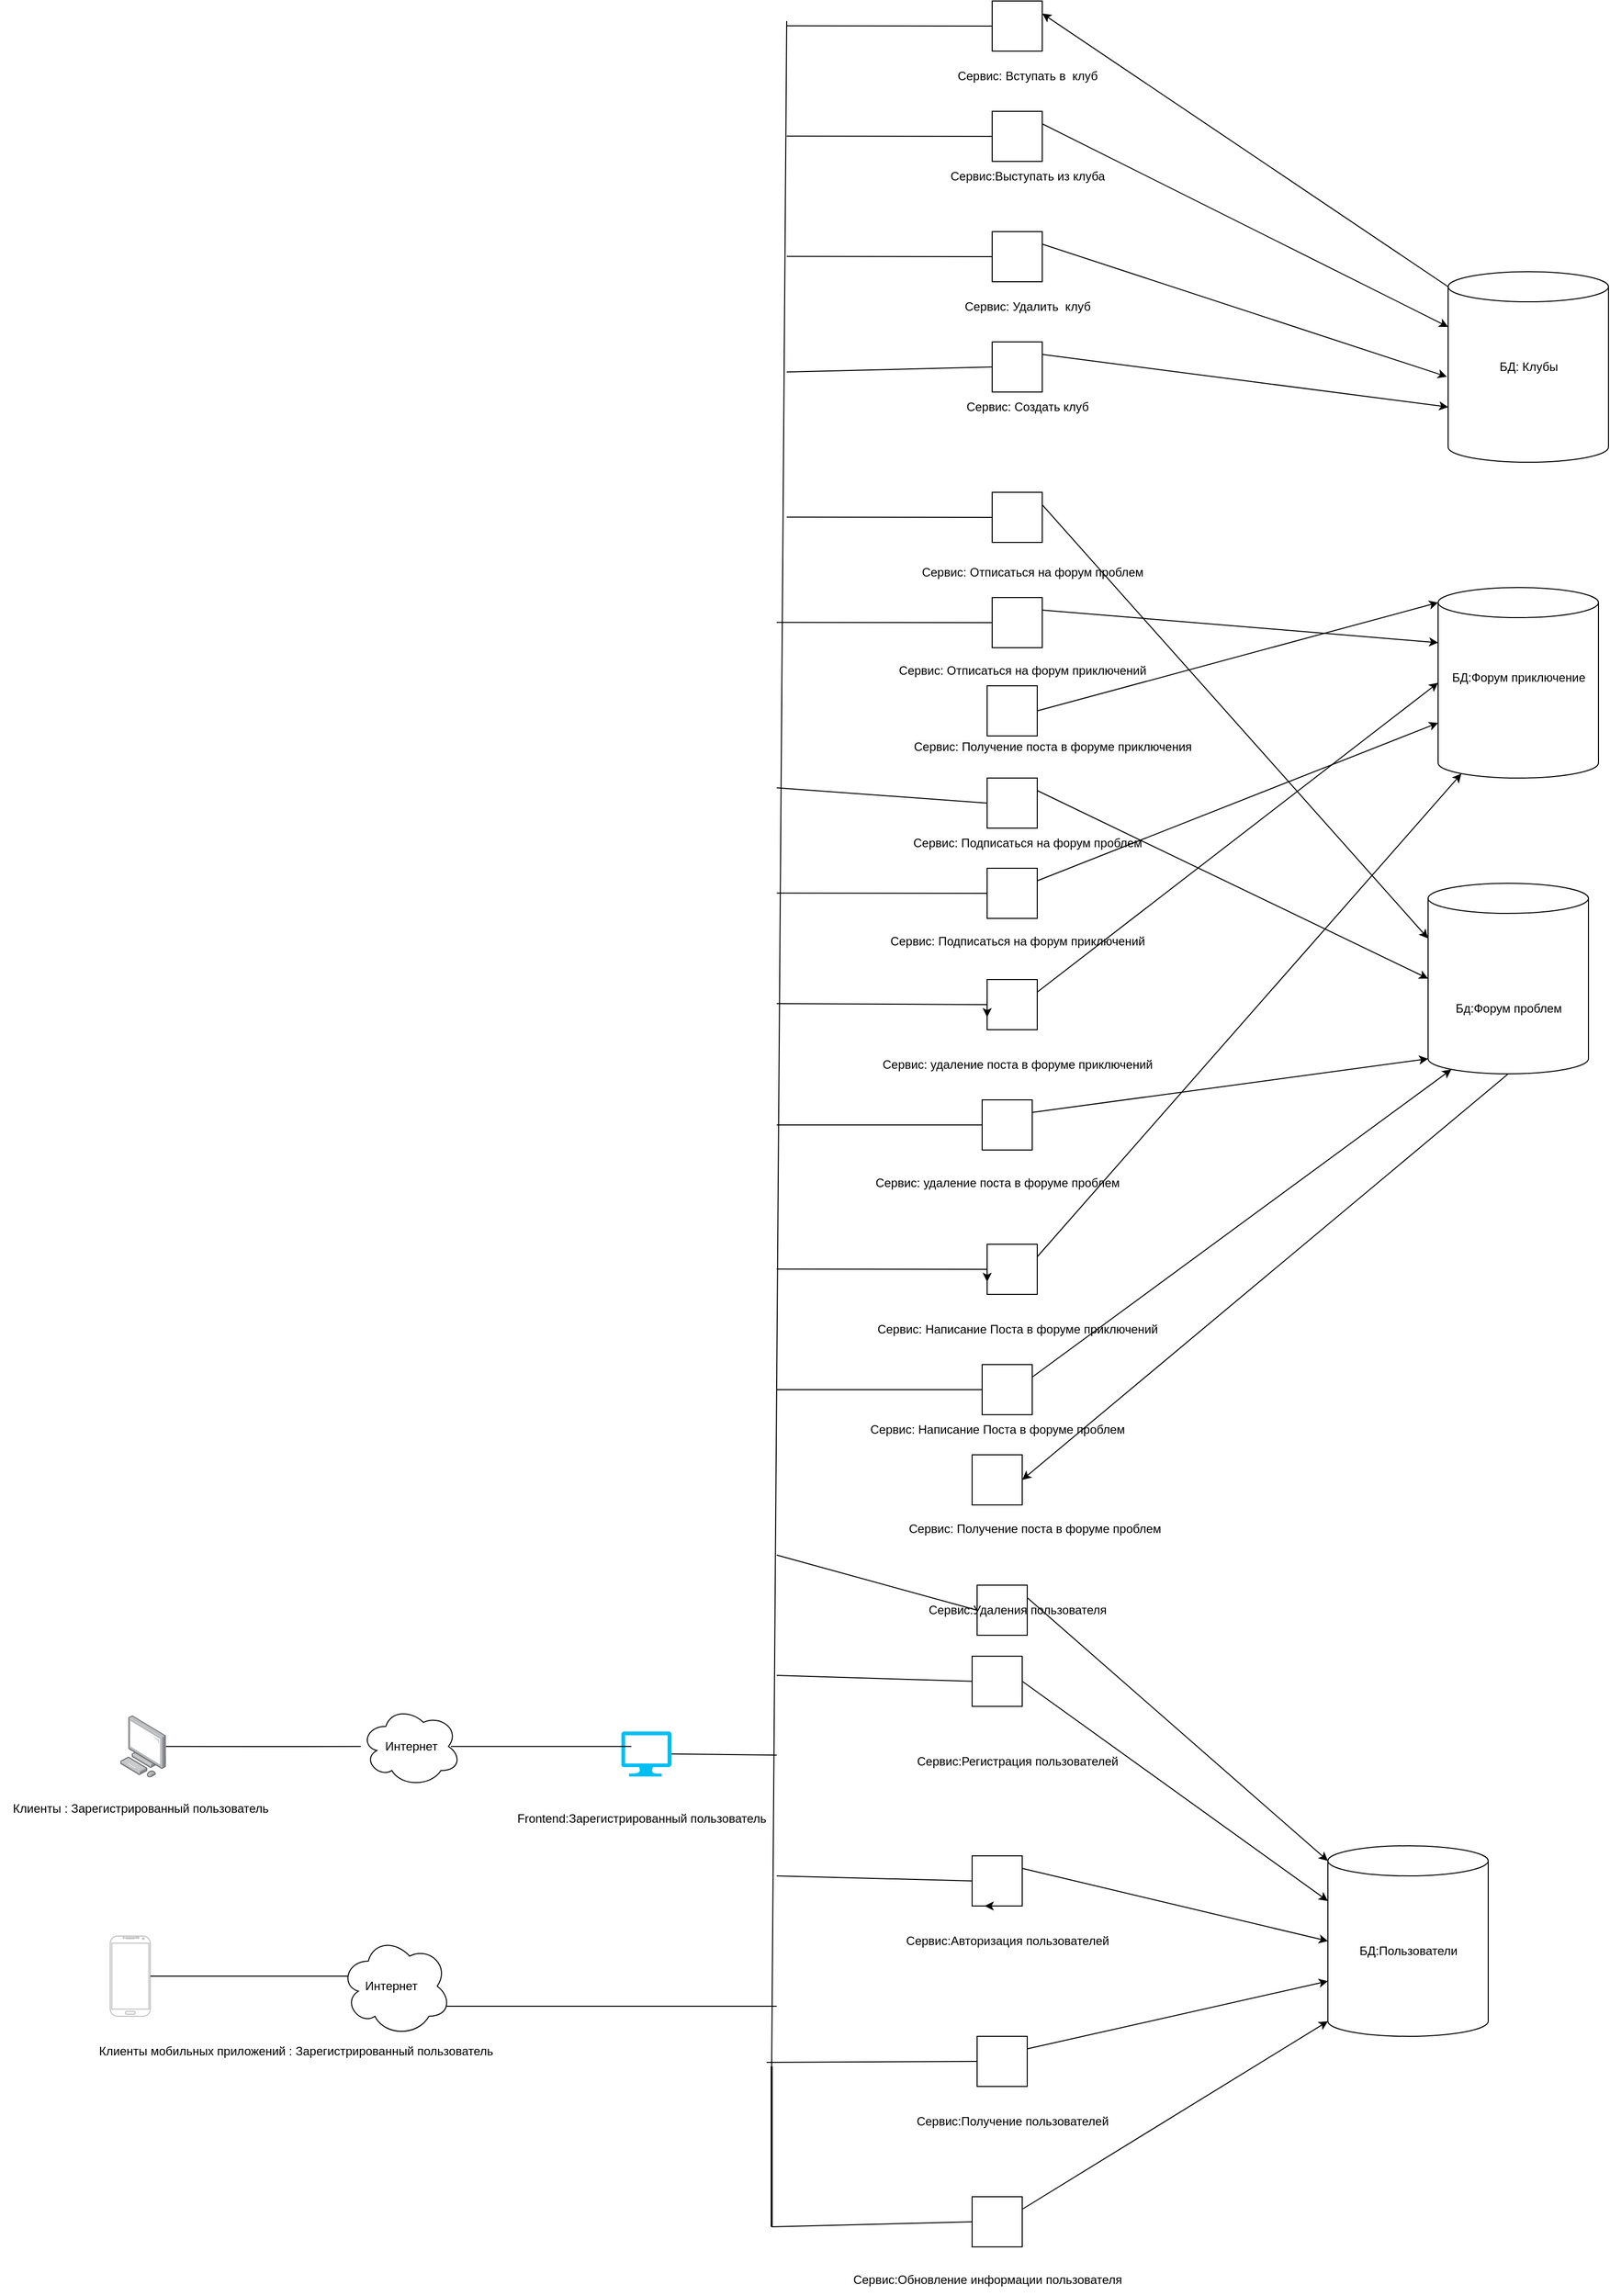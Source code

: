 <mxfile version="24.2.0" type="github">
  <diagram name="Page-1" id="XvDR5BWJSzBTk9Z19-pq">
    <mxGraphModel dx="3477" dy="3000" grid="1" gridSize="10" guides="1" tooltips="1" connect="1" arrows="1" fold="1" page="1" pageScale="1" pageWidth="1100" pageHeight="850" math="0" shadow="0">
      <root>
        <mxCell id="0" />
        <mxCell id="1" parent="0" />
        <mxCell id="Q5OiOns3bqPaOE9Kroto-28" value="" style="image;points=[];aspect=fixed;html=1;align=center;shadow=0;dashed=0;image=img/lib/allied_telesis/computer_and_terminals/Personal_Computer.svg;" vertex="1" parent="1">
          <mxGeometry x="15" y="200" width="45.6" height="61.8" as="geometry" />
        </mxCell>
        <mxCell id="Q5OiOns3bqPaOE9Kroto-29" value="" style="verticalLabelPosition=bottom;verticalAlign=top;html=1;shadow=0;dashed=0;strokeWidth=1;shape=mxgraph.android.phone2;strokeColor=#c0c0c0;" vertex="1" parent="1">
          <mxGeometry x="5" y="420" width="40" height="80" as="geometry" />
        </mxCell>
        <mxCell id="Q5OiOns3bqPaOE9Kroto-30" value="Клиенты : Зарегистрированный пользователь" style="text;html=1;align=center;verticalAlign=middle;resizable=0;points=[];autosize=1;strokeColor=none;fillColor=none;" vertex="1" parent="1">
          <mxGeometry x="-105" y="278" width="280" height="30" as="geometry" />
        </mxCell>
        <mxCell id="Q5OiOns3bqPaOE9Kroto-31" value="Клиенты мобильных приложений : Зарегистрированный пользователь" style="text;html=1;align=center;verticalAlign=middle;resizable=0;points=[];autosize=1;strokeColor=none;fillColor=none;" vertex="1" parent="1">
          <mxGeometry x="-20" y="520" width="420" height="30" as="geometry" />
        </mxCell>
        <mxCell id="Q5OiOns3bqPaOE9Kroto-32" value="" style="ellipse;shape=cloud;whiteSpace=wrap;html=1;" vertex="1" parent="1">
          <mxGeometry x="255" y="190.9" width="100" height="80" as="geometry" />
        </mxCell>
        <mxCell id="Q5OiOns3bqPaOE9Kroto-222" style="edgeStyle=none;rounded=0;orthogonalLoop=1;jettySize=auto;html=1;exitX=0.96;exitY=0.7;exitDx=0;exitDy=0;exitPerimeter=0;endArrow=none;endFill=0;" edge="1" parent="1" source="Q5OiOns3bqPaOE9Kroto-33">
          <mxGeometry relative="1" as="geometry">
            <mxPoint x="670" y="490" as="targetPoint" />
          </mxGeometry>
        </mxCell>
        <mxCell id="Q5OiOns3bqPaOE9Kroto-33" value="" style="ellipse;shape=cloud;whiteSpace=wrap;html=1;" vertex="1" parent="1">
          <mxGeometry x="235" y="420" width="110" height="100" as="geometry" />
        </mxCell>
        <mxCell id="Q5OiOns3bqPaOE9Kroto-34" value="Интернет" style="text;html=1;align=center;verticalAlign=middle;resizable=0;points=[];autosize=1;strokeColor=none;fillColor=none;" vertex="1" parent="1">
          <mxGeometry x="265" y="215.9" width="80" height="30" as="geometry" />
        </mxCell>
        <mxCell id="Q5OiOns3bqPaOE9Kroto-35" value="Интернет" style="text;html=1;align=center;verticalAlign=middle;resizable=0;points=[];autosize=1;strokeColor=none;fillColor=none;" vertex="1" parent="1">
          <mxGeometry x="245" y="455" width="80" height="30" as="geometry" />
        </mxCell>
        <mxCell id="Q5OiOns3bqPaOE9Kroto-36" style="edgeStyle=none;rounded=0;orthogonalLoop=1;jettySize=auto;html=1;endArrow=none;endFill=0;" edge="1" parent="1" source="Q5OiOns3bqPaOE9Kroto-28" target="Q5OiOns3bqPaOE9Kroto-32">
          <mxGeometry relative="1" as="geometry">
            <Array as="points">
              <mxPoint x="195" y="231" />
            </Array>
          </mxGeometry>
        </mxCell>
        <mxCell id="Q5OiOns3bqPaOE9Kroto-37" style="edgeStyle=none;rounded=0;orthogonalLoop=1;jettySize=auto;html=1;entryX=0.07;entryY=0.4;entryDx=0;entryDy=0;entryPerimeter=0;endArrow=none;endFill=0;" edge="1" parent="1" source="Q5OiOns3bqPaOE9Kroto-29" target="Q5OiOns3bqPaOE9Kroto-33">
          <mxGeometry relative="1" as="geometry" />
        </mxCell>
        <mxCell id="Q5OiOns3bqPaOE9Kroto-221" style="edgeStyle=none;rounded=0;orthogonalLoop=1;jettySize=auto;html=1;exitX=1;exitY=0.5;exitDx=0;exitDy=0;exitPerimeter=0;endArrow=none;endFill=0;" edge="1" parent="1" source="Q5OiOns3bqPaOE9Kroto-38">
          <mxGeometry relative="1" as="geometry">
            <mxPoint x="670" y="239.5" as="targetPoint" />
          </mxGeometry>
        </mxCell>
        <mxCell id="Q5OiOns3bqPaOE9Kroto-38" value="" style="verticalLabelPosition=bottom;html=1;verticalAlign=top;align=center;strokeColor=none;fillColor=#00BEF2;shape=mxgraph.azure.computer;pointerEvents=1;" vertex="1" parent="1">
          <mxGeometry x="515" y="215.9" width="50" height="45" as="geometry" />
        </mxCell>
        <mxCell id="Q5OiOns3bqPaOE9Kroto-39" value="Frontend:Зарегистрированный пользователь" style="text;html=1;align=center;verticalAlign=middle;resizable=0;points=[];autosize=1;strokeColor=none;fillColor=none;" vertex="1" parent="1">
          <mxGeometry x="400" y="288" width="270" height="30" as="geometry" />
        </mxCell>
        <mxCell id="Q5OiOns3bqPaOE9Kroto-40" style="edgeStyle=none;rounded=0;orthogonalLoop=1;jettySize=auto;html=1;entryX=0.2;entryY=0.333;entryDx=0;entryDy=0;entryPerimeter=0;endArrow=none;endFill=0;" edge="1" parent="1" source="Q5OiOns3bqPaOE9Kroto-34" target="Q5OiOns3bqPaOE9Kroto-38">
          <mxGeometry relative="1" as="geometry" />
        </mxCell>
        <mxCell id="Q5OiOns3bqPaOE9Kroto-210" style="edgeStyle=none;rounded=0;orthogonalLoop=1;jettySize=auto;html=1;exitX=0;exitY=0.5;exitDx=0;exitDy=0;endArrow=none;endFill=0;" edge="1" parent="1" source="Q5OiOns3bqPaOE9Kroto-41">
          <mxGeometry relative="1" as="geometry">
            <mxPoint x="670" y="160" as="targetPoint" />
          </mxGeometry>
        </mxCell>
        <mxCell id="Q5OiOns3bqPaOE9Kroto-41" value="" style="whiteSpace=wrap;html=1;aspect=fixed;" vertex="1" parent="1">
          <mxGeometry x="865" y="140.9" width="50" height="50" as="geometry" />
        </mxCell>
        <mxCell id="Q5OiOns3bqPaOE9Kroto-42" value="Сервис:Регистрация пользователей" style="text;html=1;align=center;verticalAlign=middle;resizable=0;points=[];autosize=1;strokeColor=none;fillColor=none;" vertex="1" parent="1">
          <mxGeometry x="800" y="230.9" width="220" height="30" as="geometry" />
        </mxCell>
        <mxCell id="Q5OiOns3bqPaOE9Kroto-209" style="edgeStyle=none;rounded=0;orthogonalLoop=1;jettySize=auto;html=1;exitX=0;exitY=0.5;exitDx=0;exitDy=0;endArrow=none;endFill=0;" edge="1" parent="1" source="Q5OiOns3bqPaOE9Kroto-43">
          <mxGeometry relative="1" as="geometry">
            <mxPoint x="670" y="360" as="targetPoint" />
          </mxGeometry>
        </mxCell>
        <mxCell id="Q5OiOns3bqPaOE9Kroto-43" value="" style="whiteSpace=wrap;html=1;aspect=fixed;" vertex="1" parent="1">
          <mxGeometry x="865" y="340" width="50" height="50" as="geometry" />
        </mxCell>
        <mxCell id="Q5OiOns3bqPaOE9Kroto-44" value="Сервис:Авторизация пользователей" style="text;html=1;align=center;verticalAlign=middle;resizable=0;points=[];autosize=1;strokeColor=none;fillColor=none;" vertex="1" parent="1">
          <mxGeometry x="785" y="410" width="230" height="30" as="geometry" />
        </mxCell>
        <mxCell id="Q5OiOns3bqPaOE9Kroto-45" style="edgeStyle=none;rounded=0;orthogonalLoop=1;jettySize=auto;html=1;exitX=0.5;exitY=1;exitDx=0;exitDy=0;entryX=0.25;entryY=1;entryDx=0;entryDy=0;" edge="1" parent="1" source="Q5OiOns3bqPaOE9Kroto-43" target="Q5OiOns3bqPaOE9Kroto-43">
          <mxGeometry relative="1" as="geometry" />
        </mxCell>
        <mxCell id="Q5OiOns3bqPaOE9Kroto-208" style="edgeStyle=none;rounded=0;orthogonalLoop=1;jettySize=auto;html=1;exitX=0;exitY=0.5;exitDx=0;exitDy=0;endArrow=none;endFill=0;" edge="1" parent="1" source="Q5OiOns3bqPaOE9Kroto-46">
          <mxGeometry relative="1" as="geometry">
            <mxPoint x="660" y="546" as="targetPoint" />
          </mxGeometry>
        </mxCell>
        <mxCell id="Q5OiOns3bqPaOE9Kroto-46" value="" style="whiteSpace=wrap;html=1;aspect=fixed;" vertex="1" parent="1">
          <mxGeometry x="870" y="520" width="50" height="50" as="geometry" />
        </mxCell>
        <mxCell id="Q5OiOns3bqPaOE9Kroto-47" value="Сервис:Получение пользователей" style="text;html=1;align=center;verticalAlign=middle;resizable=0;points=[];autosize=1;strokeColor=none;fillColor=none;" vertex="1" parent="1">
          <mxGeometry x="795" y="590" width="220" height="30" as="geometry" />
        </mxCell>
        <mxCell id="Q5OiOns3bqPaOE9Kroto-207" style="edgeStyle=none;rounded=0;orthogonalLoop=1;jettySize=auto;html=1;exitX=0;exitY=0.5;exitDx=0;exitDy=0;endArrow=none;endFill=0;entryX=1;entryY=0.5;entryDx=0;entryDy=0;entryPerimeter=0;" edge="1" parent="1" source="Q5OiOns3bqPaOE9Kroto-48" target="Q5OiOns3bqPaOE9Kroto-217">
          <mxGeometry relative="1" as="geometry">
            <mxPoint x="670" y="706" as="targetPoint" />
          </mxGeometry>
        </mxCell>
        <mxCell id="Q5OiOns3bqPaOE9Kroto-48" value="" style="whiteSpace=wrap;html=1;aspect=fixed;" vertex="1" parent="1">
          <mxGeometry x="865" y="680" width="50" height="50" as="geometry" />
        </mxCell>
        <mxCell id="Q5OiOns3bqPaOE9Kroto-49" value="Сервис:Обновление информации пользователя" style="text;html=1;align=center;verticalAlign=middle;resizable=0;points=[];autosize=1;strokeColor=none;fillColor=none;" vertex="1" parent="1">
          <mxGeometry x="735" y="748" width="290" height="30" as="geometry" />
        </mxCell>
        <mxCell id="Q5OiOns3bqPaOE9Kroto-211" style="edgeStyle=none;rounded=0;orthogonalLoop=1;jettySize=auto;html=1;exitX=0;exitY=0.5;exitDx=0;exitDy=0;endArrow=none;endFill=0;" edge="1" parent="1" source="Q5OiOns3bqPaOE9Kroto-167">
          <mxGeometry relative="1" as="geometry">
            <mxPoint x="670" y="40" as="targetPoint" />
          </mxGeometry>
        </mxCell>
        <mxCell id="Q5OiOns3bqPaOE9Kroto-167" value="" style="whiteSpace=wrap;html=1;aspect=fixed;" vertex="1" parent="1">
          <mxGeometry x="870" y="70" width="50" height="50" as="geometry" />
        </mxCell>
        <mxCell id="Q5OiOns3bqPaOE9Kroto-168" value="Сервис:Удаления пользователя" style="text;html=1;align=center;verticalAlign=middle;resizable=0;points=[];autosize=1;strokeColor=none;fillColor=none;" vertex="1" parent="1">
          <mxGeometry x="810" y="80" width="200" height="30" as="geometry" />
        </mxCell>
        <mxCell id="Q5OiOns3bqPaOE9Kroto-235" style="edgeStyle=none;rounded=0;orthogonalLoop=1;jettySize=auto;html=1;exitX=0;exitY=0.5;exitDx=0;exitDy=0;endArrow=none;endFill=0;" edge="1" parent="1" source="Q5OiOns3bqPaOE9Kroto-169">
          <mxGeometry relative="1" as="geometry">
            <mxPoint x="670" y="-125" as="targetPoint" />
          </mxGeometry>
        </mxCell>
        <mxCell id="Q5OiOns3bqPaOE9Kroto-169" value="" style="whiteSpace=wrap;html=1;aspect=fixed;" vertex="1" parent="1">
          <mxGeometry x="875" y="-150" width="50" height="50" as="geometry" />
        </mxCell>
        <mxCell id="Q5OiOns3bqPaOE9Kroto-170" value="Сервис: Написание Поста в форуме проблем" style="text;html=1;align=center;verticalAlign=middle;resizable=0;points=[];autosize=1;strokeColor=none;fillColor=none;" vertex="1" parent="1">
          <mxGeometry x="750" y="-100" width="280" height="30" as="geometry" />
        </mxCell>
        <mxCell id="Q5OiOns3bqPaOE9Kroto-234" style="edgeStyle=none;rounded=0;orthogonalLoop=1;jettySize=auto;html=1;exitX=0;exitY=0.5;exitDx=0;exitDy=0;endArrow=none;endFill=0;" edge="1" parent="1" source="Q5OiOns3bqPaOE9Kroto-171">
          <mxGeometry relative="1" as="geometry">
            <mxPoint x="670" y="-245.25" as="targetPoint" />
          </mxGeometry>
        </mxCell>
        <mxCell id="Q5OiOns3bqPaOE9Kroto-171" value="" style="whiteSpace=wrap;html=1;aspect=fixed;" vertex="1" parent="1">
          <mxGeometry x="880" y="-270" width="50" height="50" as="geometry" />
        </mxCell>
        <mxCell id="Q5OiOns3bqPaOE9Kroto-172" value="Сервис: Написание Поста в форуме приключений" style="text;html=1;align=center;verticalAlign=middle;resizable=0;points=[];autosize=1;strokeColor=none;fillColor=none;" vertex="1" parent="1">
          <mxGeometry x="760" y="-200" width="300" height="30" as="geometry" />
        </mxCell>
        <mxCell id="Q5OiOns3bqPaOE9Kroto-231" style="edgeStyle=none;rounded=0;orthogonalLoop=1;jettySize=auto;html=1;exitX=0;exitY=0.5;exitDx=0;exitDy=0;endArrow=none;endFill=0;" edge="1" parent="1" source="Q5OiOns3bqPaOE9Kroto-173">
          <mxGeometry relative="1" as="geometry">
            <mxPoint x="670" y="-620.25" as="targetPoint" />
          </mxGeometry>
        </mxCell>
        <mxCell id="Q5OiOns3bqPaOE9Kroto-173" value="" style="whiteSpace=wrap;html=1;aspect=fixed;" vertex="1" parent="1">
          <mxGeometry x="880" y="-645" width="50" height="50" as="geometry" />
        </mxCell>
        <mxCell id="Q5OiOns3bqPaOE9Kroto-230" style="edgeStyle=none;rounded=0;orthogonalLoop=1;jettySize=auto;html=1;exitX=0;exitY=0.5;exitDx=0;exitDy=0;endArrow=none;endFill=0;" edge="1" parent="1" source="Q5OiOns3bqPaOE9Kroto-174">
          <mxGeometry relative="1" as="geometry">
            <mxPoint x="670" y="-725.25" as="targetPoint" />
          </mxGeometry>
        </mxCell>
        <mxCell id="Q5OiOns3bqPaOE9Kroto-174" value="" style="whiteSpace=wrap;html=1;aspect=fixed;" vertex="1" parent="1">
          <mxGeometry x="880" y="-735" width="50" height="50" as="geometry" />
        </mxCell>
        <mxCell id="Q5OiOns3bqPaOE9Kroto-175" value="Сервис: Подписаться на форум приключений" style="text;html=1;align=center;verticalAlign=middle;resizable=0;points=[];autosize=1;strokeColor=none;fillColor=none;" vertex="1" parent="1">
          <mxGeometry x="770" y="-587" width="280" height="30" as="geometry" />
        </mxCell>
        <mxCell id="Q5OiOns3bqPaOE9Kroto-176" value="Сервис: Подписаться на форум проблем" style="text;html=1;align=center;verticalAlign=middle;resizable=0;points=[];autosize=1;strokeColor=none;fillColor=none;" vertex="1" parent="1">
          <mxGeometry x="795" y="-685" width="250" height="30" as="geometry" />
        </mxCell>
        <mxCell id="Q5OiOns3bqPaOE9Kroto-177" style="edgeStyle=none;rounded=0;orthogonalLoop=1;jettySize=auto;html=1;exitX=0;exitY=0.25;exitDx=0;exitDy=0;entryX=0;entryY=0.75;entryDx=0;entryDy=0;" edge="1" parent="1" source="Q5OiOns3bqPaOE9Kroto-171" target="Q5OiOns3bqPaOE9Kroto-171">
          <mxGeometry relative="1" as="geometry" />
        </mxCell>
        <mxCell id="Q5OiOns3bqPaOE9Kroto-233" style="edgeStyle=none;rounded=0;orthogonalLoop=1;jettySize=auto;html=1;exitX=0;exitY=0.5;exitDx=0;exitDy=0;endArrow=none;endFill=0;" edge="1" parent="1" source="Q5OiOns3bqPaOE9Kroto-178">
          <mxGeometry relative="1" as="geometry">
            <mxPoint x="670" y="-389" as="targetPoint" />
          </mxGeometry>
        </mxCell>
        <mxCell id="Q5OiOns3bqPaOE9Kroto-178" value="" style="whiteSpace=wrap;html=1;aspect=fixed;" vertex="1" parent="1">
          <mxGeometry x="875" y="-414" width="50" height="50" as="geometry" />
        </mxCell>
        <mxCell id="Q5OiOns3bqPaOE9Kroto-179" value="Сервис: удаление поста в форуме проблем" style="text;html=1;align=center;verticalAlign=middle;resizable=0;points=[];autosize=1;strokeColor=none;fillColor=none;" vertex="1" parent="1">
          <mxGeometry x="755" y="-346" width="270" height="30" as="geometry" />
        </mxCell>
        <mxCell id="Q5OiOns3bqPaOE9Kroto-232" style="edgeStyle=none;rounded=0;orthogonalLoop=1;jettySize=auto;html=1;exitX=0;exitY=0.5;exitDx=0;exitDy=0;endArrow=none;endFill=0;" edge="1" parent="1" source="Q5OiOns3bqPaOE9Kroto-180">
          <mxGeometry relative="1" as="geometry">
            <mxPoint x="670" y="-510" as="targetPoint" />
          </mxGeometry>
        </mxCell>
        <mxCell id="Q5OiOns3bqPaOE9Kroto-180" value="" style="whiteSpace=wrap;html=1;aspect=fixed;" vertex="1" parent="1">
          <mxGeometry x="880" y="-534" width="50" height="50" as="geometry" />
        </mxCell>
        <mxCell id="Q5OiOns3bqPaOE9Kroto-181" value="Сервис: удаление поста в форуме приключений" style="text;html=1;align=center;verticalAlign=middle;resizable=0;points=[];autosize=1;strokeColor=none;fillColor=none;" vertex="1" parent="1">
          <mxGeometry x="765" y="-464" width="290" height="30" as="geometry" />
        </mxCell>
        <mxCell id="Q5OiOns3bqPaOE9Kroto-182" style="edgeStyle=none;rounded=0;orthogonalLoop=1;jettySize=auto;html=1;exitX=0;exitY=0.25;exitDx=0;exitDy=0;entryX=0;entryY=0.75;entryDx=0;entryDy=0;" edge="1" parent="1" source="Q5OiOns3bqPaOE9Kroto-180" target="Q5OiOns3bqPaOE9Kroto-180">
          <mxGeometry relative="1" as="geometry" />
        </mxCell>
        <mxCell id="Q5OiOns3bqPaOE9Kroto-229" style="edgeStyle=none;rounded=0;orthogonalLoop=1;jettySize=auto;html=1;exitX=0;exitY=0.5;exitDx=0;exitDy=0;endArrow=none;endFill=0;" edge="1" parent="1" source="Q5OiOns3bqPaOE9Kroto-183">
          <mxGeometry relative="1" as="geometry">
            <mxPoint x="670" y="-890.25" as="targetPoint" />
          </mxGeometry>
        </mxCell>
        <mxCell id="Q5OiOns3bqPaOE9Kroto-183" value="" style="whiteSpace=wrap;html=1;aspect=fixed;" vertex="1" parent="1">
          <mxGeometry x="885" y="-915" width="50" height="50" as="geometry" />
        </mxCell>
        <mxCell id="Q5OiOns3bqPaOE9Kroto-228" style="edgeStyle=none;rounded=0;orthogonalLoop=1;jettySize=auto;html=1;exitX=0;exitY=0.5;exitDx=0;exitDy=0;endArrow=none;endFill=0;" edge="1" parent="1" source="Q5OiOns3bqPaOE9Kroto-184">
          <mxGeometry relative="1" as="geometry">
            <mxPoint x="680" y="-995.25" as="targetPoint" />
          </mxGeometry>
        </mxCell>
        <mxCell id="Q5OiOns3bqPaOE9Kroto-184" value="" style="whiteSpace=wrap;html=1;aspect=fixed;" vertex="1" parent="1">
          <mxGeometry x="885" y="-1020" width="50" height="50" as="geometry" />
        </mxCell>
        <mxCell id="Q5OiOns3bqPaOE9Kroto-185" value="Сервис: Отписаться&amp;nbsp;на форум приключений" style="text;html=1;align=center;verticalAlign=middle;resizable=0;points=[];autosize=1;strokeColor=none;fillColor=none;" vertex="1" parent="1">
          <mxGeometry x="780" y="-857" width="270" height="30" as="geometry" />
        </mxCell>
        <mxCell id="Q5OiOns3bqPaOE9Kroto-186" value="Сервис: Отписаться на форум проблем" style="text;html=1;align=center;verticalAlign=middle;resizable=0;points=[];autosize=1;strokeColor=none;fillColor=none;" vertex="1" parent="1">
          <mxGeometry x="805" y="-955" width="240" height="30" as="geometry" />
        </mxCell>
        <mxCell id="Q5OiOns3bqPaOE9Kroto-227" style="edgeStyle=none;rounded=0;orthogonalLoop=1;jettySize=auto;html=1;exitX=0;exitY=0.5;exitDx=0;exitDy=0;endArrow=none;endFill=0;" edge="1" parent="1" source="Q5OiOns3bqPaOE9Kroto-187">
          <mxGeometry relative="1" as="geometry">
            <mxPoint x="680" y="-1140" as="targetPoint" />
          </mxGeometry>
        </mxCell>
        <mxCell id="Q5OiOns3bqPaOE9Kroto-187" value="" style="whiteSpace=wrap;html=1;aspect=fixed;" vertex="1" parent="1">
          <mxGeometry x="885" y="-1170" width="50" height="50" as="geometry" />
        </mxCell>
        <mxCell id="Q5OiOns3bqPaOE9Kroto-188" value="Сервис: Создать клуб" style="text;html=1;align=center;verticalAlign=middle;resizable=0;points=[];autosize=1;strokeColor=none;fillColor=none;" vertex="1" parent="1">
          <mxGeometry x="845" y="-1120" width="150" height="30" as="geometry" />
        </mxCell>
        <mxCell id="Q5OiOns3bqPaOE9Kroto-226" style="edgeStyle=none;rounded=0;orthogonalLoop=1;jettySize=auto;html=1;exitX=0;exitY=0.5;exitDx=0;exitDy=0;endArrow=none;endFill=0;" edge="1" parent="1" source="Q5OiOns3bqPaOE9Kroto-189">
          <mxGeometry relative="1" as="geometry">
            <mxPoint x="680" y="-1255.25" as="targetPoint" />
          </mxGeometry>
        </mxCell>
        <mxCell id="Q5OiOns3bqPaOE9Kroto-189" value="" style="whiteSpace=wrap;html=1;aspect=fixed;" vertex="1" parent="1">
          <mxGeometry x="885" y="-1280" width="50" height="50" as="geometry" />
        </mxCell>
        <mxCell id="Q5OiOns3bqPaOE9Kroto-190" value="Сервис: Удалить&amp;nbsp; клуб" style="text;html=1;align=center;verticalAlign=middle;resizable=0;points=[];autosize=1;strokeColor=none;fillColor=none;" vertex="1" parent="1">
          <mxGeometry x="845" y="-1220" width="150" height="30" as="geometry" />
        </mxCell>
        <mxCell id="Q5OiOns3bqPaOE9Kroto-225" style="edgeStyle=none;rounded=0;orthogonalLoop=1;jettySize=auto;html=1;exitX=0;exitY=0.5;exitDx=0;exitDy=0;endArrow=none;endFill=0;" edge="1" parent="1" source="Q5OiOns3bqPaOE9Kroto-191">
          <mxGeometry relative="1" as="geometry">
            <mxPoint x="680" y="-1375.25" as="targetPoint" />
          </mxGeometry>
        </mxCell>
        <mxCell id="Q5OiOns3bqPaOE9Kroto-191" value="" style="whiteSpace=wrap;html=1;aspect=fixed;" vertex="1" parent="1">
          <mxGeometry x="885" y="-1400" width="50" height="50" as="geometry" />
        </mxCell>
        <mxCell id="Q5OiOns3bqPaOE9Kroto-192" value="Сервис:Выступать из клуба" style="text;html=1;align=center;verticalAlign=middle;resizable=0;points=[];autosize=1;strokeColor=none;fillColor=none;" vertex="1" parent="1">
          <mxGeometry x="830" y="-1350" width="180" height="30" as="geometry" />
        </mxCell>
        <mxCell id="Q5OiOns3bqPaOE9Kroto-224" style="edgeStyle=none;rounded=0;orthogonalLoop=1;jettySize=auto;html=1;exitX=0;exitY=0.5;exitDx=0;exitDy=0;endArrow=none;endFill=0;" edge="1" parent="1" source="Q5OiOns3bqPaOE9Kroto-193">
          <mxGeometry relative="1" as="geometry">
            <mxPoint x="680" y="-1485.25" as="targetPoint" />
          </mxGeometry>
        </mxCell>
        <mxCell id="Q5OiOns3bqPaOE9Kroto-193" value="" style="whiteSpace=wrap;html=1;aspect=fixed;" vertex="1" parent="1">
          <mxGeometry x="885" y="-1510" width="50" height="50" as="geometry" />
        </mxCell>
        <mxCell id="Q5OiOns3bqPaOE9Kroto-194" value="Сервис: Вступать в&amp;nbsp; клуб" style="text;html=1;align=center;verticalAlign=middle;resizable=0;points=[];autosize=1;strokeColor=none;fillColor=none;" vertex="1" parent="1">
          <mxGeometry x="840" y="-1450" width="160" height="30" as="geometry" />
        </mxCell>
        <mxCell id="Q5OiOns3bqPaOE9Kroto-196" value="" style="shape=cylinder3;whiteSpace=wrap;html=1;boundedLbl=1;backgroundOutline=1;size=15;" vertex="1" parent="1">
          <mxGeometry x="1220" y="330" width="160" height="190" as="geometry" />
        </mxCell>
        <mxCell id="Q5OiOns3bqPaOE9Kroto-197" value="БД:Пользователи" style="text;html=1;align=center;verticalAlign=middle;resizable=0;points=[];autosize=1;strokeColor=none;fillColor=none;" vertex="1" parent="1">
          <mxGeometry x="1240" y="420" width="120" height="30" as="geometry" />
        </mxCell>
        <mxCell id="Q5OiOns3bqPaOE9Kroto-262" style="edgeStyle=none;rounded=0;orthogonalLoop=1;jettySize=auto;html=1;exitX=0.5;exitY=1;exitDx=0;exitDy=0;exitPerimeter=0;entryX=1;entryY=0.5;entryDx=0;entryDy=0;" edge="1" parent="1" source="Q5OiOns3bqPaOE9Kroto-198" target="Q5OiOns3bqPaOE9Kroto-259">
          <mxGeometry relative="1" as="geometry" />
        </mxCell>
        <mxCell id="Q5OiOns3bqPaOE9Kroto-198" value="" style="shape=cylinder3;whiteSpace=wrap;html=1;boundedLbl=1;backgroundOutline=1;size=15;" vertex="1" parent="1">
          <mxGeometry x="1320" y="-630" width="160" height="190" as="geometry" />
        </mxCell>
        <mxCell id="Q5OiOns3bqPaOE9Kroto-199" value="Бд:Форум проблем" style="text;html=1;align=center;verticalAlign=middle;resizable=0;points=[];autosize=1;strokeColor=none;fillColor=none;" vertex="1" parent="1">
          <mxGeometry x="1335" y="-520" width="130" height="30" as="geometry" />
        </mxCell>
        <mxCell id="Q5OiOns3bqPaOE9Kroto-200" value="" style="shape=cylinder3;whiteSpace=wrap;html=1;boundedLbl=1;backgroundOutline=1;size=15;" vertex="1" parent="1">
          <mxGeometry x="1330" y="-925" width="160" height="190" as="geometry" />
        </mxCell>
        <mxCell id="Q5OiOns3bqPaOE9Kroto-201" value="БД:Форум приключение" style="text;html=1;align=center;verticalAlign=middle;resizable=0;points=[];autosize=1;strokeColor=none;fillColor=none;" vertex="1" parent="1">
          <mxGeometry x="1330" y="-850" width="160" height="30" as="geometry" />
        </mxCell>
        <mxCell id="Q5OiOns3bqPaOE9Kroto-239" style="edgeStyle=none;rounded=0;orthogonalLoop=1;jettySize=auto;html=1;exitX=0;exitY=0;exitDx=0;exitDy=15;exitPerimeter=0;entryX=1;entryY=0.25;entryDx=0;entryDy=0;" edge="1" parent="1" source="Q5OiOns3bqPaOE9Kroto-202" target="Q5OiOns3bqPaOE9Kroto-193">
          <mxGeometry relative="1" as="geometry" />
        </mxCell>
        <mxCell id="Q5OiOns3bqPaOE9Kroto-202" value="" style="shape=cylinder3;whiteSpace=wrap;html=1;boundedLbl=1;backgroundOutline=1;size=15;" vertex="1" parent="1">
          <mxGeometry x="1340" y="-1240" width="160" height="190" as="geometry" />
        </mxCell>
        <mxCell id="Q5OiOns3bqPaOE9Kroto-203" value="БД: Клубы" style="text;html=1;align=center;verticalAlign=middle;resizable=0;points=[];autosize=1;strokeColor=none;fillColor=none;" vertex="1" parent="1">
          <mxGeometry x="1380" y="-1160" width="80" height="30" as="geometry" />
        </mxCell>
        <mxCell id="Q5OiOns3bqPaOE9Kroto-218" style="edgeStyle=none;rounded=0;orthogonalLoop=1;jettySize=auto;html=1;exitX=0;exitY=0.5;exitDx=0;exitDy=0;exitPerimeter=0;endArrow=none;endFill=0;" edge="1" parent="1" source="Q5OiOns3bqPaOE9Kroto-217">
          <mxGeometry relative="1" as="geometry">
            <mxPoint x="680" y="-1490" as="targetPoint" />
          </mxGeometry>
        </mxCell>
        <mxCell id="Q5OiOns3bqPaOE9Kroto-217" value="" style="line;strokeWidth=2;direction=south;html=1;" vertex="1" parent="1">
          <mxGeometry x="660" y="550" width="10" height="160" as="geometry" />
        </mxCell>
        <mxCell id="Q5OiOns3bqPaOE9Kroto-240" style="edgeStyle=none;rounded=0;orthogonalLoop=1;jettySize=auto;html=1;exitX=1;exitY=0.25;exitDx=0;exitDy=0;entryX=0;entryY=0;entryDx=0;entryDy=55;entryPerimeter=0;" edge="1" parent="1" source="Q5OiOns3bqPaOE9Kroto-191" target="Q5OiOns3bqPaOE9Kroto-202">
          <mxGeometry relative="1" as="geometry" />
        </mxCell>
        <mxCell id="Q5OiOns3bqPaOE9Kroto-241" style="edgeStyle=none;rounded=0;orthogonalLoop=1;jettySize=auto;html=1;exitX=1;exitY=0.25;exitDx=0;exitDy=0;entryX=-0.008;entryY=0.551;entryDx=0;entryDy=0;entryPerimeter=0;" edge="1" parent="1" source="Q5OiOns3bqPaOE9Kroto-189" target="Q5OiOns3bqPaOE9Kroto-202">
          <mxGeometry relative="1" as="geometry" />
        </mxCell>
        <mxCell id="Q5OiOns3bqPaOE9Kroto-242" style="edgeStyle=none;rounded=0;orthogonalLoop=1;jettySize=auto;html=1;exitX=1;exitY=0.25;exitDx=0;exitDy=0;entryX=0;entryY=0;entryDx=0;entryDy=135;entryPerimeter=0;" edge="1" parent="1" source="Q5OiOns3bqPaOE9Kroto-187" target="Q5OiOns3bqPaOE9Kroto-202">
          <mxGeometry relative="1" as="geometry" />
        </mxCell>
        <mxCell id="Q5OiOns3bqPaOE9Kroto-244" style="edgeStyle=none;rounded=0;orthogonalLoop=1;jettySize=auto;html=1;exitX=1;exitY=0.25;exitDx=0;exitDy=0;entryX=0;entryY=0;entryDx=0;entryDy=55;entryPerimeter=0;" edge="1" parent="1" source="Q5OiOns3bqPaOE9Kroto-183" target="Q5OiOns3bqPaOE9Kroto-200">
          <mxGeometry relative="1" as="geometry" />
        </mxCell>
        <mxCell id="Q5OiOns3bqPaOE9Kroto-245" style="edgeStyle=none;rounded=0;orthogonalLoop=1;jettySize=auto;html=1;exitX=1;exitY=0.25;exitDx=0;exitDy=0;entryX=0;entryY=0;entryDx=0;entryDy=55;entryPerimeter=0;" edge="1" parent="1" source="Q5OiOns3bqPaOE9Kroto-184" target="Q5OiOns3bqPaOE9Kroto-198">
          <mxGeometry relative="1" as="geometry" />
        </mxCell>
        <mxCell id="Q5OiOns3bqPaOE9Kroto-246" style="edgeStyle=none;rounded=0;orthogonalLoop=1;jettySize=auto;html=1;exitX=1;exitY=0.25;exitDx=0;exitDy=0;entryX=0;entryY=0.5;entryDx=0;entryDy=0;entryPerimeter=0;" edge="1" parent="1" source="Q5OiOns3bqPaOE9Kroto-174" target="Q5OiOns3bqPaOE9Kroto-198">
          <mxGeometry relative="1" as="geometry" />
        </mxCell>
        <mxCell id="Q5OiOns3bqPaOE9Kroto-249" style="edgeStyle=none;rounded=0;orthogonalLoop=1;jettySize=auto;html=1;exitX=1;exitY=0.25;exitDx=0;exitDy=0;entryX=0;entryY=1;entryDx=0;entryDy=-15;entryPerimeter=0;" edge="1" parent="1" source="Q5OiOns3bqPaOE9Kroto-178" target="Q5OiOns3bqPaOE9Kroto-198">
          <mxGeometry relative="1" as="geometry" />
        </mxCell>
        <mxCell id="Q5OiOns3bqPaOE9Kroto-250" style="edgeStyle=none;rounded=0;orthogonalLoop=1;jettySize=auto;html=1;exitX=1;exitY=0.25;exitDx=0;exitDy=0;entryX=0.145;entryY=1;entryDx=0;entryDy=-4.35;entryPerimeter=0;" edge="1" parent="1" source="Q5OiOns3bqPaOE9Kroto-169" target="Q5OiOns3bqPaOE9Kroto-198">
          <mxGeometry relative="1" as="geometry" />
        </mxCell>
        <mxCell id="Q5OiOns3bqPaOE9Kroto-251" style="edgeStyle=none;rounded=0;orthogonalLoop=1;jettySize=auto;html=1;exitX=1;exitY=0.25;exitDx=0;exitDy=0;entryX=0;entryY=0;entryDx=0;entryDy=135;entryPerimeter=0;" edge="1" parent="1" source="Q5OiOns3bqPaOE9Kroto-173" target="Q5OiOns3bqPaOE9Kroto-200">
          <mxGeometry relative="1" as="geometry" />
        </mxCell>
        <mxCell id="Q5OiOns3bqPaOE9Kroto-252" style="edgeStyle=none;rounded=0;orthogonalLoop=1;jettySize=auto;html=1;exitX=1;exitY=0.25;exitDx=0;exitDy=0;entryX=0;entryY=0.5;entryDx=0;entryDy=0;entryPerimeter=0;" edge="1" parent="1" source="Q5OiOns3bqPaOE9Kroto-180" target="Q5OiOns3bqPaOE9Kroto-200">
          <mxGeometry relative="1" as="geometry" />
        </mxCell>
        <mxCell id="Q5OiOns3bqPaOE9Kroto-253" style="edgeStyle=none;rounded=0;orthogonalLoop=1;jettySize=auto;html=1;exitX=1;exitY=0.25;exitDx=0;exitDy=0;entryX=0.145;entryY=1;entryDx=0;entryDy=-4.35;entryPerimeter=0;" edge="1" parent="1" source="Q5OiOns3bqPaOE9Kroto-171" target="Q5OiOns3bqPaOE9Kroto-200">
          <mxGeometry relative="1" as="geometry" />
        </mxCell>
        <mxCell id="Q5OiOns3bqPaOE9Kroto-254" style="edgeStyle=none;rounded=0;orthogonalLoop=1;jettySize=auto;html=1;exitX=1;exitY=0.25;exitDx=0;exitDy=0;entryX=0;entryY=0;entryDx=0;entryDy=15;entryPerimeter=0;" edge="1" parent="1" source="Q5OiOns3bqPaOE9Kroto-167" target="Q5OiOns3bqPaOE9Kroto-196">
          <mxGeometry relative="1" as="geometry" />
        </mxCell>
        <mxCell id="Q5OiOns3bqPaOE9Kroto-255" style="edgeStyle=none;rounded=0;orthogonalLoop=1;jettySize=auto;html=1;exitX=1;exitY=0.5;exitDx=0;exitDy=0;entryX=0;entryY=0;entryDx=0;entryDy=55;entryPerimeter=0;" edge="1" parent="1" source="Q5OiOns3bqPaOE9Kroto-41" target="Q5OiOns3bqPaOE9Kroto-196">
          <mxGeometry relative="1" as="geometry" />
        </mxCell>
        <mxCell id="Q5OiOns3bqPaOE9Kroto-256" style="edgeStyle=none;rounded=0;orthogonalLoop=1;jettySize=auto;html=1;exitX=1;exitY=0.25;exitDx=0;exitDy=0;entryX=0;entryY=0.5;entryDx=0;entryDy=0;entryPerimeter=0;" edge="1" parent="1" source="Q5OiOns3bqPaOE9Kroto-43" target="Q5OiOns3bqPaOE9Kroto-196">
          <mxGeometry relative="1" as="geometry" />
        </mxCell>
        <mxCell id="Q5OiOns3bqPaOE9Kroto-257" style="edgeStyle=none;rounded=0;orthogonalLoop=1;jettySize=auto;html=1;exitX=1;exitY=0.25;exitDx=0;exitDy=0;entryX=0;entryY=0;entryDx=0;entryDy=135;entryPerimeter=0;" edge="1" parent="1" source="Q5OiOns3bqPaOE9Kroto-46" target="Q5OiOns3bqPaOE9Kroto-196">
          <mxGeometry relative="1" as="geometry" />
        </mxCell>
        <mxCell id="Q5OiOns3bqPaOE9Kroto-258" style="edgeStyle=none;rounded=0;orthogonalLoop=1;jettySize=auto;html=1;exitX=1;exitY=0.25;exitDx=0;exitDy=0;entryX=0;entryY=1;entryDx=0;entryDy=-15;entryPerimeter=0;" edge="1" parent="1" source="Q5OiOns3bqPaOE9Kroto-48" target="Q5OiOns3bqPaOE9Kroto-196">
          <mxGeometry relative="1" as="geometry" />
        </mxCell>
        <mxCell id="Q5OiOns3bqPaOE9Kroto-259" value="" style="whiteSpace=wrap;html=1;aspect=fixed;" vertex="1" parent="1">
          <mxGeometry x="865" y="-60" width="50" height="50" as="geometry" />
        </mxCell>
        <mxCell id="Q5OiOns3bqPaOE9Kroto-260" value="&lt;span style=&quot;color: rgb(0, 0, 0); font-family: Helvetica; font-size: 12px; font-style: normal; font-variant-ligatures: normal; font-variant-caps: normal; font-weight: 400; letter-spacing: normal; orphans: 2; text-align: center; text-indent: 0px; text-transform: none; widows: 2; word-spacing: 0px; -webkit-text-stroke-width: 0px; white-space: nowrap; background-color: rgb(251, 251, 251); text-decoration-thickness: initial; text-decoration-style: initial; text-decoration-color: initial; display: inline !important; float: none;&quot;&gt;Сервис: Получение поста в форуме проблем&lt;/span&gt;" style="text;whiteSpace=wrap;html=1;" vertex="1" parent="1">
          <mxGeometry x="800" width="290" height="40" as="geometry" />
        </mxCell>
        <mxCell id="Q5OiOns3bqPaOE9Kroto-263" value="" style="whiteSpace=wrap;html=1;aspect=fixed;" vertex="1" parent="1">
          <mxGeometry x="880" y="-827" width="50" height="50" as="geometry" />
        </mxCell>
        <mxCell id="Q5OiOns3bqPaOE9Kroto-264" value="&lt;span style=&quot;color: rgb(0, 0, 0); font-family: Helvetica; font-size: 12px; font-style: normal; font-variant-ligatures: normal; font-variant-caps: normal; font-weight: 400; letter-spacing: normal; orphans: 2; text-align: center; text-indent: 0px; text-transform: none; widows: 2; word-spacing: 0px; -webkit-text-stroke-width: 0px; white-space: nowrap; background-color: rgb(251, 251, 251); text-decoration-thickness: initial; text-decoration-style: initial; text-decoration-color: initial; display: inline !important; float: none;&quot;&gt;Сервис: Получение поста в форуме приключения&lt;/span&gt;" style="text;whiteSpace=wrap;html=1;" vertex="1" parent="1">
          <mxGeometry x="805" y="-780" width="290" height="40" as="geometry" />
        </mxCell>
        <mxCell id="Q5OiOns3bqPaOE9Kroto-265" style="edgeStyle=none;rounded=0;orthogonalLoop=1;jettySize=auto;html=1;exitX=1;exitY=0.5;exitDx=0;exitDy=0;entryX=0;entryY=0;entryDx=0;entryDy=15;entryPerimeter=0;" edge="1" parent="1" source="Q5OiOns3bqPaOE9Kroto-263" target="Q5OiOns3bqPaOE9Kroto-200">
          <mxGeometry relative="1" as="geometry" />
        </mxCell>
      </root>
    </mxGraphModel>
  </diagram>
</mxfile>
